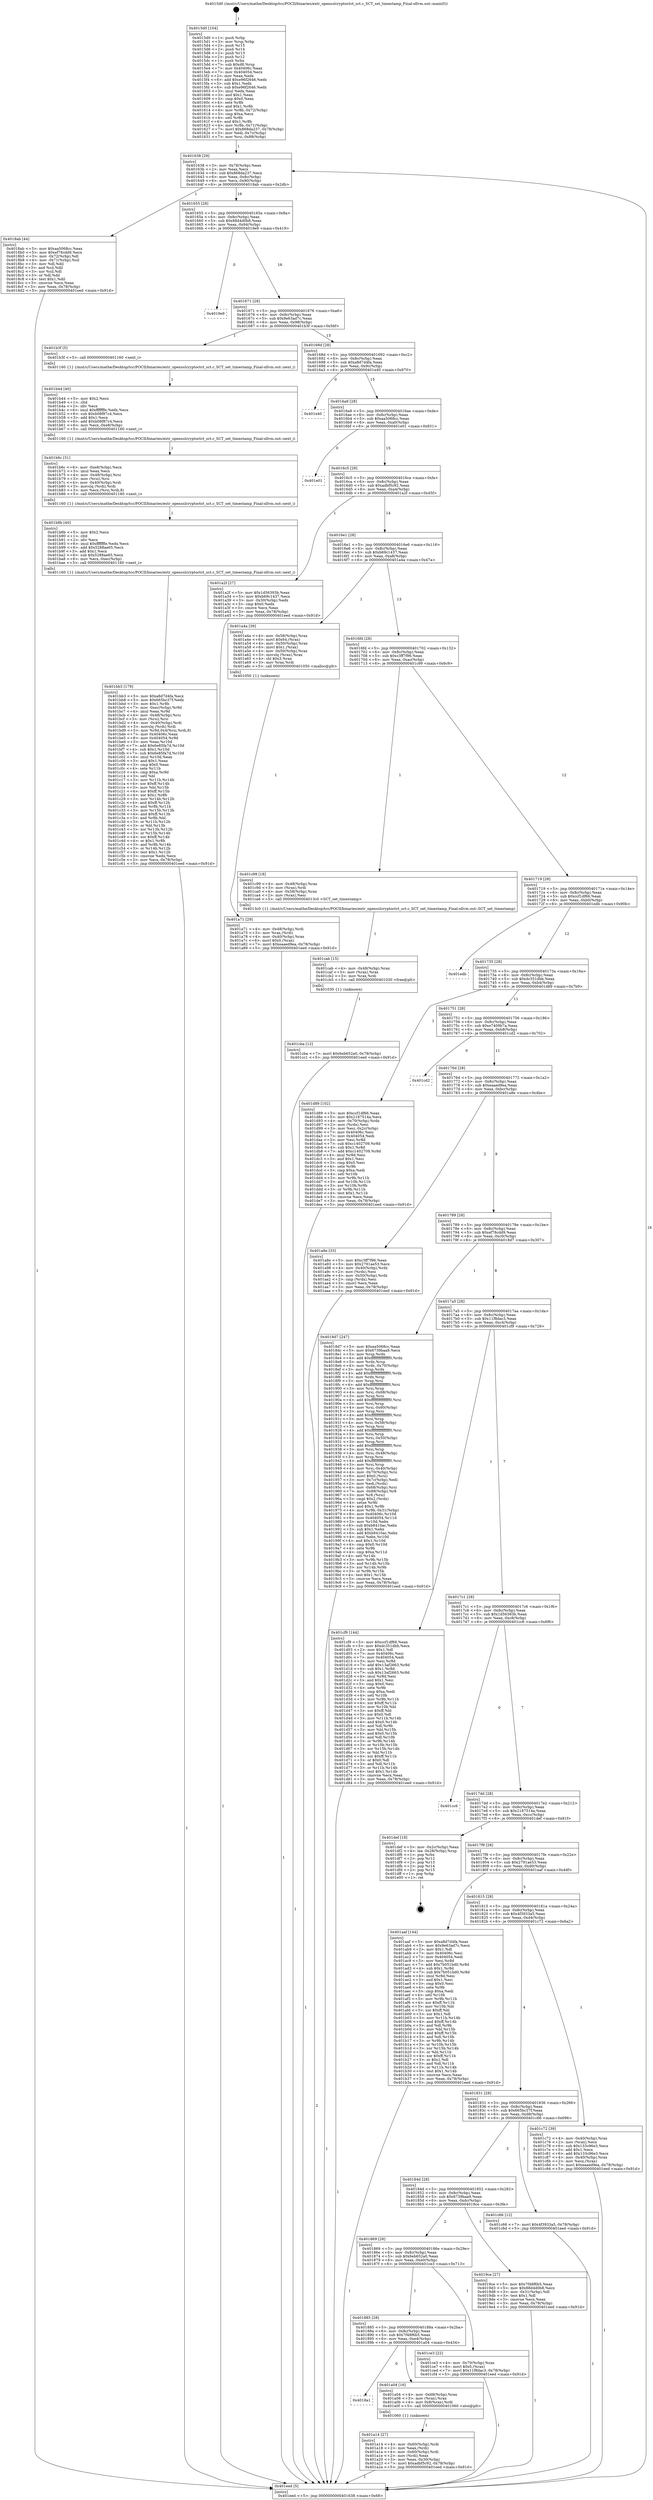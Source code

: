 digraph "0x4015d0" {
  label = "0x4015d0 (/mnt/c/Users/mathe/Desktop/tcc/POCII/binaries/extr_opensslcryptoctct_sct.c_SCT_set_timestamp_Final-ollvm.out::main(0))"
  labelloc = "t"
  node[shape=record]

  Entry [label="",width=0.3,height=0.3,shape=circle,fillcolor=black,style=filled]
  "0x401638" [label="{
     0x401638 [29]\l
     | [instrs]\l
     &nbsp;&nbsp;0x401638 \<+3\>: mov -0x78(%rbp),%eax\l
     &nbsp;&nbsp;0x40163b \<+2\>: mov %eax,%ecx\l
     &nbsp;&nbsp;0x40163d \<+6\>: sub $0x868da237,%ecx\l
     &nbsp;&nbsp;0x401643 \<+6\>: mov %eax,-0x8c(%rbp)\l
     &nbsp;&nbsp;0x401649 \<+6\>: mov %ecx,-0x90(%rbp)\l
     &nbsp;&nbsp;0x40164f \<+6\>: je 00000000004018ab \<main+0x2db\>\l
  }"]
  "0x4018ab" [label="{
     0x4018ab [44]\l
     | [instrs]\l
     &nbsp;&nbsp;0x4018ab \<+5\>: mov $0xaa5068cc,%eax\l
     &nbsp;&nbsp;0x4018b0 \<+5\>: mov $0xef78cdd9,%ecx\l
     &nbsp;&nbsp;0x4018b5 \<+3\>: mov -0x72(%rbp),%dl\l
     &nbsp;&nbsp;0x4018b8 \<+4\>: mov -0x71(%rbp),%sil\l
     &nbsp;&nbsp;0x4018bc \<+3\>: mov %dl,%dil\l
     &nbsp;&nbsp;0x4018bf \<+3\>: and %sil,%dil\l
     &nbsp;&nbsp;0x4018c2 \<+3\>: xor %sil,%dl\l
     &nbsp;&nbsp;0x4018c5 \<+3\>: or %dl,%dil\l
     &nbsp;&nbsp;0x4018c8 \<+4\>: test $0x1,%dil\l
     &nbsp;&nbsp;0x4018cc \<+3\>: cmovne %ecx,%eax\l
     &nbsp;&nbsp;0x4018cf \<+3\>: mov %eax,-0x78(%rbp)\l
     &nbsp;&nbsp;0x4018d2 \<+5\>: jmp 0000000000401eed \<main+0x91d\>\l
  }"]
  "0x401655" [label="{
     0x401655 [28]\l
     | [instrs]\l
     &nbsp;&nbsp;0x401655 \<+5\>: jmp 000000000040165a \<main+0x8a\>\l
     &nbsp;&nbsp;0x40165a \<+6\>: mov -0x8c(%rbp),%eax\l
     &nbsp;&nbsp;0x401660 \<+5\>: sub $0x88d4d0b8,%eax\l
     &nbsp;&nbsp;0x401665 \<+6\>: mov %eax,-0x94(%rbp)\l
     &nbsp;&nbsp;0x40166b \<+6\>: je 00000000004019e9 \<main+0x419\>\l
  }"]
  "0x401eed" [label="{
     0x401eed [5]\l
     | [instrs]\l
     &nbsp;&nbsp;0x401eed \<+5\>: jmp 0000000000401638 \<main+0x68\>\l
  }"]
  "0x4015d0" [label="{
     0x4015d0 [104]\l
     | [instrs]\l
     &nbsp;&nbsp;0x4015d0 \<+1\>: push %rbp\l
     &nbsp;&nbsp;0x4015d1 \<+3\>: mov %rsp,%rbp\l
     &nbsp;&nbsp;0x4015d4 \<+2\>: push %r15\l
     &nbsp;&nbsp;0x4015d6 \<+2\>: push %r14\l
     &nbsp;&nbsp;0x4015d8 \<+2\>: push %r13\l
     &nbsp;&nbsp;0x4015da \<+2\>: push %r12\l
     &nbsp;&nbsp;0x4015dc \<+1\>: push %rbx\l
     &nbsp;&nbsp;0x4015dd \<+7\>: sub $0xd8,%rsp\l
     &nbsp;&nbsp;0x4015e4 \<+7\>: mov 0x40406c,%eax\l
     &nbsp;&nbsp;0x4015eb \<+7\>: mov 0x404054,%ecx\l
     &nbsp;&nbsp;0x4015f2 \<+2\>: mov %eax,%edx\l
     &nbsp;&nbsp;0x4015f4 \<+6\>: add $0xe96f2646,%edx\l
     &nbsp;&nbsp;0x4015fa \<+3\>: sub $0x1,%edx\l
     &nbsp;&nbsp;0x4015fd \<+6\>: sub $0xe96f2646,%edx\l
     &nbsp;&nbsp;0x401603 \<+3\>: imul %edx,%eax\l
     &nbsp;&nbsp;0x401606 \<+3\>: and $0x1,%eax\l
     &nbsp;&nbsp;0x401609 \<+3\>: cmp $0x0,%eax\l
     &nbsp;&nbsp;0x40160c \<+4\>: sete %r8b\l
     &nbsp;&nbsp;0x401610 \<+4\>: and $0x1,%r8b\l
     &nbsp;&nbsp;0x401614 \<+4\>: mov %r8b,-0x72(%rbp)\l
     &nbsp;&nbsp;0x401618 \<+3\>: cmp $0xa,%ecx\l
     &nbsp;&nbsp;0x40161b \<+4\>: setl %r8b\l
     &nbsp;&nbsp;0x40161f \<+4\>: and $0x1,%r8b\l
     &nbsp;&nbsp;0x401623 \<+4\>: mov %r8b,-0x71(%rbp)\l
     &nbsp;&nbsp;0x401627 \<+7\>: movl $0x868da237,-0x78(%rbp)\l
     &nbsp;&nbsp;0x40162e \<+3\>: mov %edi,-0x7c(%rbp)\l
     &nbsp;&nbsp;0x401631 \<+7\>: mov %rsi,-0x88(%rbp)\l
  }"]
  Exit [label="",width=0.3,height=0.3,shape=circle,fillcolor=black,style=filled,peripheries=2]
  "0x4019e9" [label="{
     0x4019e9\l
  }", style=dashed]
  "0x401671" [label="{
     0x401671 [28]\l
     | [instrs]\l
     &nbsp;&nbsp;0x401671 \<+5\>: jmp 0000000000401676 \<main+0xa6\>\l
     &nbsp;&nbsp;0x401676 \<+6\>: mov -0x8c(%rbp),%eax\l
     &nbsp;&nbsp;0x40167c \<+5\>: sub $0x9e63ad7c,%eax\l
     &nbsp;&nbsp;0x401681 \<+6\>: mov %eax,-0x98(%rbp)\l
     &nbsp;&nbsp;0x401687 \<+6\>: je 0000000000401b3f \<main+0x56f\>\l
  }"]
  "0x401cba" [label="{
     0x401cba [12]\l
     | [instrs]\l
     &nbsp;&nbsp;0x401cba \<+7\>: movl $0x6eb652a0,-0x78(%rbp)\l
     &nbsp;&nbsp;0x401cc1 \<+5\>: jmp 0000000000401eed \<main+0x91d\>\l
  }"]
  "0x401b3f" [label="{
     0x401b3f [5]\l
     | [instrs]\l
     &nbsp;&nbsp;0x401b3f \<+5\>: call 0000000000401160 \<next_i\>\l
     | [calls]\l
     &nbsp;&nbsp;0x401160 \{1\} (/mnt/c/Users/mathe/Desktop/tcc/POCII/binaries/extr_opensslcryptoctct_sct.c_SCT_set_timestamp_Final-ollvm.out::next_i)\l
  }"]
  "0x40168d" [label="{
     0x40168d [28]\l
     | [instrs]\l
     &nbsp;&nbsp;0x40168d \<+5\>: jmp 0000000000401692 \<main+0xc2\>\l
     &nbsp;&nbsp;0x401692 \<+6\>: mov -0x8c(%rbp),%eax\l
     &nbsp;&nbsp;0x401698 \<+5\>: sub $0xa8d7d4fa,%eax\l
     &nbsp;&nbsp;0x40169d \<+6\>: mov %eax,-0x9c(%rbp)\l
     &nbsp;&nbsp;0x4016a3 \<+6\>: je 0000000000401e40 \<main+0x870\>\l
  }"]
  "0x401cab" [label="{
     0x401cab [15]\l
     | [instrs]\l
     &nbsp;&nbsp;0x401cab \<+4\>: mov -0x48(%rbp),%rax\l
     &nbsp;&nbsp;0x401caf \<+3\>: mov (%rax),%rax\l
     &nbsp;&nbsp;0x401cb2 \<+3\>: mov %rax,%rdi\l
     &nbsp;&nbsp;0x401cb5 \<+5\>: call 0000000000401030 \<free@plt\>\l
     | [calls]\l
     &nbsp;&nbsp;0x401030 \{1\} (unknown)\l
  }"]
  "0x401e40" [label="{
     0x401e40\l
  }", style=dashed]
  "0x4016a9" [label="{
     0x4016a9 [28]\l
     | [instrs]\l
     &nbsp;&nbsp;0x4016a9 \<+5\>: jmp 00000000004016ae \<main+0xde\>\l
     &nbsp;&nbsp;0x4016ae \<+6\>: mov -0x8c(%rbp),%eax\l
     &nbsp;&nbsp;0x4016b4 \<+5\>: sub $0xaa5068cc,%eax\l
     &nbsp;&nbsp;0x4016b9 \<+6\>: mov %eax,-0xa0(%rbp)\l
     &nbsp;&nbsp;0x4016bf \<+6\>: je 0000000000401e01 \<main+0x831\>\l
  }"]
  "0x401bb3" [label="{
     0x401bb3 [179]\l
     | [instrs]\l
     &nbsp;&nbsp;0x401bb3 \<+5\>: mov $0xa8d7d4fa,%ecx\l
     &nbsp;&nbsp;0x401bb8 \<+5\>: mov $0x665bc37f,%edx\l
     &nbsp;&nbsp;0x401bbd \<+3\>: mov $0x1,%r8b\l
     &nbsp;&nbsp;0x401bc0 \<+7\>: mov -0xec(%rbp),%r9d\l
     &nbsp;&nbsp;0x401bc7 \<+4\>: imul %eax,%r9d\l
     &nbsp;&nbsp;0x401bcb \<+4\>: mov -0x48(%rbp),%rsi\l
     &nbsp;&nbsp;0x401bcf \<+3\>: mov (%rsi),%rsi\l
     &nbsp;&nbsp;0x401bd2 \<+4\>: mov -0x40(%rbp),%rdi\l
     &nbsp;&nbsp;0x401bd6 \<+3\>: movslq (%rdi),%rdi\l
     &nbsp;&nbsp;0x401bd9 \<+5\>: mov %r9d,0x4(%rsi,%rdi,8)\l
     &nbsp;&nbsp;0x401bde \<+7\>: mov 0x40406c,%eax\l
     &nbsp;&nbsp;0x401be5 \<+8\>: mov 0x404054,%r9d\l
     &nbsp;&nbsp;0x401bed \<+3\>: mov %eax,%r10d\l
     &nbsp;&nbsp;0x401bf0 \<+7\>: add $0x6e85fa7d,%r10d\l
     &nbsp;&nbsp;0x401bf7 \<+4\>: sub $0x1,%r10d\l
     &nbsp;&nbsp;0x401bfb \<+7\>: sub $0x6e85fa7d,%r10d\l
     &nbsp;&nbsp;0x401c02 \<+4\>: imul %r10d,%eax\l
     &nbsp;&nbsp;0x401c06 \<+3\>: and $0x1,%eax\l
     &nbsp;&nbsp;0x401c09 \<+3\>: cmp $0x0,%eax\l
     &nbsp;&nbsp;0x401c0c \<+4\>: sete %r11b\l
     &nbsp;&nbsp;0x401c10 \<+4\>: cmp $0xa,%r9d\l
     &nbsp;&nbsp;0x401c14 \<+3\>: setl %bl\l
     &nbsp;&nbsp;0x401c17 \<+3\>: mov %r11b,%r14b\l
     &nbsp;&nbsp;0x401c1a \<+4\>: xor $0xff,%r14b\l
     &nbsp;&nbsp;0x401c1e \<+3\>: mov %bl,%r15b\l
     &nbsp;&nbsp;0x401c21 \<+4\>: xor $0xff,%r15b\l
     &nbsp;&nbsp;0x401c25 \<+4\>: xor $0x1,%r8b\l
     &nbsp;&nbsp;0x401c29 \<+3\>: mov %r14b,%r12b\l
     &nbsp;&nbsp;0x401c2c \<+4\>: and $0xff,%r12b\l
     &nbsp;&nbsp;0x401c30 \<+3\>: and %r8b,%r11b\l
     &nbsp;&nbsp;0x401c33 \<+3\>: mov %r15b,%r13b\l
     &nbsp;&nbsp;0x401c36 \<+4\>: and $0xff,%r13b\l
     &nbsp;&nbsp;0x401c3a \<+3\>: and %r8b,%bl\l
     &nbsp;&nbsp;0x401c3d \<+3\>: or %r11b,%r12b\l
     &nbsp;&nbsp;0x401c40 \<+3\>: or %bl,%r13b\l
     &nbsp;&nbsp;0x401c43 \<+3\>: xor %r13b,%r12b\l
     &nbsp;&nbsp;0x401c46 \<+3\>: or %r15b,%r14b\l
     &nbsp;&nbsp;0x401c49 \<+4\>: xor $0xff,%r14b\l
     &nbsp;&nbsp;0x401c4d \<+4\>: or $0x1,%r8b\l
     &nbsp;&nbsp;0x401c51 \<+3\>: and %r8b,%r14b\l
     &nbsp;&nbsp;0x401c54 \<+3\>: or %r14b,%r12b\l
     &nbsp;&nbsp;0x401c57 \<+4\>: test $0x1,%r12b\l
     &nbsp;&nbsp;0x401c5b \<+3\>: cmovne %edx,%ecx\l
     &nbsp;&nbsp;0x401c5e \<+3\>: mov %ecx,-0x78(%rbp)\l
     &nbsp;&nbsp;0x401c61 \<+5\>: jmp 0000000000401eed \<main+0x91d\>\l
  }"]
  "0x401e01" [label="{
     0x401e01\l
  }", style=dashed]
  "0x4016c5" [label="{
     0x4016c5 [28]\l
     | [instrs]\l
     &nbsp;&nbsp;0x4016c5 \<+5\>: jmp 00000000004016ca \<main+0xfa\>\l
     &nbsp;&nbsp;0x4016ca \<+6\>: mov -0x8c(%rbp),%eax\l
     &nbsp;&nbsp;0x4016d0 \<+5\>: sub $0xadbf5c92,%eax\l
     &nbsp;&nbsp;0x4016d5 \<+6\>: mov %eax,-0xa4(%rbp)\l
     &nbsp;&nbsp;0x4016db \<+6\>: je 0000000000401a2f \<main+0x45f\>\l
  }"]
  "0x401b8b" [label="{
     0x401b8b [40]\l
     | [instrs]\l
     &nbsp;&nbsp;0x401b8b \<+5\>: mov $0x2,%ecx\l
     &nbsp;&nbsp;0x401b90 \<+1\>: cltd\l
     &nbsp;&nbsp;0x401b91 \<+2\>: idiv %ecx\l
     &nbsp;&nbsp;0x401b93 \<+6\>: imul $0xfffffffe,%edx,%ecx\l
     &nbsp;&nbsp;0x401b99 \<+6\>: add $0x5288ae65,%ecx\l
     &nbsp;&nbsp;0x401b9f \<+3\>: add $0x1,%ecx\l
     &nbsp;&nbsp;0x401ba2 \<+6\>: sub $0x5288ae65,%ecx\l
     &nbsp;&nbsp;0x401ba8 \<+6\>: mov %ecx,-0xec(%rbp)\l
     &nbsp;&nbsp;0x401bae \<+5\>: call 0000000000401160 \<next_i\>\l
     | [calls]\l
     &nbsp;&nbsp;0x401160 \{1\} (/mnt/c/Users/mathe/Desktop/tcc/POCII/binaries/extr_opensslcryptoctct_sct.c_SCT_set_timestamp_Final-ollvm.out::next_i)\l
  }"]
  "0x401a2f" [label="{
     0x401a2f [27]\l
     | [instrs]\l
     &nbsp;&nbsp;0x401a2f \<+5\>: mov $0x1d56393b,%eax\l
     &nbsp;&nbsp;0x401a34 \<+5\>: mov $0xb69c1437,%ecx\l
     &nbsp;&nbsp;0x401a39 \<+3\>: mov -0x30(%rbp),%edx\l
     &nbsp;&nbsp;0x401a3c \<+3\>: cmp $0x0,%edx\l
     &nbsp;&nbsp;0x401a3f \<+3\>: cmove %ecx,%eax\l
     &nbsp;&nbsp;0x401a42 \<+3\>: mov %eax,-0x78(%rbp)\l
     &nbsp;&nbsp;0x401a45 \<+5\>: jmp 0000000000401eed \<main+0x91d\>\l
  }"]
  "0x4016e1" [label="{
     0x4016e1 [28]\l
     | [instrs]\l
     &nbsp;&nbsp;0x4016e1 \<+5\>: jmp 00000000004016e6 \<main+0x116\>\l
     &nbsp;&nbsp;0x4016e6 \<+6\>: mov -0x8c(%rbp),%eax\l
     &nbsp;&nbsp;0x4016ec \<+5\>: sub $0xb69c1437,%eax\l
     &nbsp;&nbsp;0x4016f1 \<+6\>: mov %eax,-0xa8(%rbp)\l
     &nbsp;&nbsp;0x4016f7 \<+6\>: je 0000000000401a4a \<main+0x47a\>\l
  }"]
  "0x401b6c" [label="{
     0x401b6c [31]\l
     | [instrs]\l
     &nbsp;&nbsp;0x401b6c \<+6\>: mov -0xe8(%rbp),%ecx\l
     &nbsp;&nbsp;0x401b72 \<+3\>: imul %eax,%ecx\l
     &nbsp;&nbsp;0x401b75 \<+4\>: mov -0x48(%rbp),%rsi\l
     &nbsp;&nbsp;0x401b79 \<+3\>: mov (%rsi),%rsi\l
     &nbsp;&nbsp;0x401b7c \<+4\>: mov -0x40(%rbp),%rdi\l
     &nbsp;&nbsp;0x401b80 \<+3\>: movslq (%rdi),%rdi\l
     &nbsp;&nbsp;0x401b83 \<+3\>: mov %ecx,(%rsi,%rdi,8)\l
     &nbsp;&nbsp;0x401b86 \<+5\>: call 0000000000401160 \<next_i\>\l
     | [calls]\l
     &nbsp;&nbsp;0x401160 \{1\} (/mnt/c/Users/mathe/Desktop/tcc/POCII/binaries/extr_opensslcryptoctct_sct.c_SCT_set_timestamp_Final-ollvm.out::next_i)\l
  }"]
  "0x401a4a" [label="{
     0x401a4a [39]\l
     | [instrs]\l
     &nbsp;&nbsp;0x401a4a \<+4\>: mov -0x58(%rbp),%rax\l
     &nbsp;&nbsp;0x401a4e \<+6\>: movl $0x64,(%rax)\l
     &nbsp;&nbsp;0x401a54 \<+4\>: mov -0x50(%rbp),%rax\l
     &nbsp;&nbsp;0x401a58 \<+6\>: movl $0x1,(%rax)\l
     &nbsp;&nbsp;0x401a5e \<+4\>: mov -0x50(%rbp),%rax\l
     &nbsp;&nbsp;0x401a62 \<+3\>: movslq (%rax),%rax\l
     &nbsp;&nbsp;0x401a65 \<+4\>: shl $0x3,%rax\l
     &nbsp;&nbsp;0x401a69 \<+3\>: mov %rax,%rdi\l
     &nbsp;&nbsp;0x401a6c \<+5\>: call 0000000000401050 \<malloc@plt\>\l
     | [calls]\l
     &nbsp;&nbsp;0x401050 \{1\} (unknown)\l
  }"]
  "0x4016fd" [label="{
     0x4016fd [28]\l
     | [instrs]\l
     &nbsp;&nbsp;0x4016fd \<+5\>: jmp 0000000000401702 \<main+0x132\>\l
     &nbsp;&nbsp;0x401702 \<+6\>: mov -0x8c(%rbp),%eax\l
     &nbsp;&nbsp;0x401708 \<+5\>: sub $0xc3ff7f96,%eax\l
     &nbsp;&nbsp;0x40170d \<+6\>: mov %eax,-0xac(%rbp)\l
     &nbsp;&nbsp;0x401713 \<+6\>: je 0000000000401c99 \<main+0x6c9\>\l
  }"]
  "0x401b44" [label="{
     0x401b44 [40]\l
     | [instrs]\l
     &nbsp;&nbsp;0x401b44 \<+5\>: mov $0x2,%ecx\l
     &nbsp;&nbsp;0x401b49 \<+1\>: cltd\l
     &nbsp;&nbsp;0x401b4a \<+2\>: idiv %ecx\l
     &nbsp;&nbsp;0x401b4c \<+6\>: imul $0xfffffffe,%edx,%ecx\l
     &nbsp;&nbsp;0x401b52 \<+6\>: sub $0xb08f87c4,%ecx\l
     &nbsp;&nbsp;0x401b58 \<+3\>: add $0x1,%ecx\l
     &nbsp;&nbsp;0x401b5b \<+6\>: add $0xb08f87c4,%ecx\l
     &nbsp;&nbsp;0x401b61 \<+6\>: mov %ecx,-0xe8(%rbp)\l
     &nbsp;&nbsp;0x401b67 \<+5\>: call 0000000000401160 \<next_i\>\l
     | [calls]\l
     &nbsp;&nbsp;0x401160 \{1\} (/mnt/c/Users/mathe/Desktop/tcc/POCII/binaries/extr_opensslcryptoctct_sct.c_SCT_set_timestamp_Final-ollvm.out::next_i)\l
  }"]
  "0x401c99" [label="{
     0x401c99 [18]\l
     | [instrs]\l
     &nbsp;&nbsp;0x401c99 \<+4\>: mov -0x48(%rbp),%rax\l
     &nbsp;&nbsp;0x401c9d \<+3\>: mov (%rax),%rdi\l
     &nbsp;&nbsp;0x401ca0 \<+4\>: mov -0x58(%rbp),%rax\l
     &nbsp;&nbsp;0x401ca4 \<+2\>: mov (%rax),%esi\l
     &nbsp;&nbsp;0x401ca6 \<+5\>: call 00000000004013c0 \<SCT_set_timestamp\>\l
     | [calls]\l
     &nbsp;&nbsp;0x4013c0 \{1\} (/mnt/c/Users/mathe/Desktop/tcc/POCII/binaries/extr_opensslcryptoctct_sct.c_SCT_set_timestamp_Final-ollvm.out::SCT_set_timestamp)\l
  }"]
  "0x401719" [label="{
     0x401719 [28]\l
     | [instrs]\l
     &nbsp;&nbsp;0x401719 \<+5\>: jmp 000000000040171e \<main+0x14e\>\l
     &nbsp;&nbsp;0x40171e \<+6\>: mov -0x8c(%rbp),%eax\l
     &nbsp;&nbsp;0x401724 \<+5\>: sub $0xccf1df66,%eax\l
     &nbsp;&nbsp;0x401729 \<+6\>: mov %eax,-0xb0(%rbp)\l
     &nbsp;&nbsp;0x40172f \<+6\>: je 0000000000401edb \<main+0x90b\>\l
  }"]
  "0x401a71" [label="{
     0x401a71 [29]\l
     | [instrs]\l
     &nbsp;&nbsp;0x401a71 \<+4\>: mov -0x48(%rbp),%rdi\l
     &nbsp;&nbsp;0x401a75 \<+3\>: mov %rax,(%rdi)\l
     &nbsp;&nbsp;0x401a78 \<+4\>: mov -0x40(%rbp),%rax\l
     &nbsp;&nbsp;0x401a7c \<+6\>: movl $0x0,(%rax)\l
     &nbsp;&nbsp;0x401a82 \<+7\>: movl $0xeaaed9ea,-0x78(%rbp)\l
     &nbsp;&nbsp;0x401a89 \<+5\>: jmp 0000000000401eed \<main+0x91d\>\l
  }"]
  "0x401edb" [label="{
     0x401edb\l
  }", style=dashed]
  "0x401735" [label="{
     0x401735 [28]\l
     | [instrs]\l
     &nbsp;&nbsp;0x401735 \<+5\>: jmp 000000000040173a \<main+0x16a\>\l
     &nbsp;&nbsp;0x40173a \<+6\>: mov -0x8c(%rbp),%eax\l
     &nbsp;&nbsp;0x401740 \<+5\>: sub $0xdc351dbb,%eax\l
     &nbsp;&nbsp;0x401745 \<+6\>: mov %eax,-0xb4(%rbp)\l
     &nbsp;&nbsp;0x40174b \<+6\>: je 0000000000401d89 \<main+0x7b9\>\l
  }"]
  "0x401a14" [label="{
     0x401a14 [27]\l
     | [instrs]\l
     &nbsp;&nbsp;0x401a14 \<+4\>: mov -0x60(%rbp),%rdi\l
     &nbsp;&nbsp;0x401a18 \<+2\>: mov %eax,(%rdi)\l
     &nbsp;&nbsp;0x401a1a \<+4\>: mov -0x60(%rbp),%rdi\l
     &nbsp;&nbsp;0x401a1e \<+2\>: mov (%rdi),%eax\l
     &nbsp;&nbsp;0x401a20 \<+3\>: mov %eax,-0x30(%rbp)\l
     &nbsp;&nbsp;0x401a23 \<+7\>: movl $0xadbf5c92,-0x78(%rbp)\l
     &nbsp;&nbsp;0x401a2a \<+5\>: jmp 0000000000401eed \<main+0x91d\>\l
  }"]
  "0x401d89" [label="{
     0x401d89 [102]\l
     | [instrs]\l
     &nbsp;&nbsp;0x401d89 \<+5\>: mov $0xccf1df66,%eax\l
     &nbsp;&nbsp;0x401d8e \<+5\>: mov $0x2187514a,%ecx\l
     &nbsp;&nbsp;0x401d93 \<+4\>: mov -0x70(%rbp),%rdx\l
     &nbsp;&nbsp;0x401d97 \<+2\>: mov (%rdx),%esi\l
     &nbsp;&nbsp;0x401d99 \<+3\>: mov %esi,-0x2c(%rbp)\l
     &nbsp;&nbsp;0x401d9c \<+7\>: mov 0x40406c,%esi\l
     &nbsp;&nbsp;0x401da3 \<+7\>: mov 0x404054,%edi\l
     &nbsp;&nbsp;0x401daa \<+3\>: mov %esi,%r8d\l
     &nbsp;&nbsp;0x401dad \<+7\>: sub $0xc1402709,%r8d\l
     &nbsp;&nbsp;0x401db4 \<+4\>: sub $0x1,%r8d\l
     &nbsp;&nbsp;0x401db8 \<+7\>: add $0xc1402709,%r8d\l
     &nbsp;&nbsp;0x401dbf \<+4\>: imul %r8d,%esi\l
     &nbsp;&nbsp;0x401dc3 \<+3\>: and $0x1,%esi\l
     &nbsp;&nbsp;0x401dc6 \<+3\>: cmp $0x0,%esi\l
     &nbsp;&nbsp;0x401dc9 \<+4\>: sete %r9b\l
     &nbsp;&nbsp;0x401dcd \<+3\>: cmp $0xa,%edi\l
     &nbsp;&nbsp;0x401dd0 \<+4\>: setl %r10b\l
     &nbsp;&nbsp;0x401dd4 \<+3\>: mov %r9b,%r11b\l
     &nbsp;&nbsp;0x401dd7 \<+3\>: and %r10b,%r11b\l
     &nbsp;&nbsp;0x401dda \<+3\>: xor %r10b,%r9b\l
     &nbsp;&nbsp;0x401ddd \<+3\>: or %r9b,%r11b\l
     &nbsp;&nbsp;0x401de0 \<+4\>: test $0x1,%r11b\l
     &nbsp;&nbsp;0x401de4 \<+3\>: cmovne %ecx,%eax\l
     &nbsp;&nbsp;0x401de7 \<+3\>: mov %eax,-0x78(%rbp)\l
     &nbsp;&nbsp;0x401dea \<+5\>: jmp 0000000000401eed \<main+0x91d\>\l
  }"]
  "0x401751" [label="{
     0x401751 [28]\l
     | [instrs]\l
     &nbsp;&nbsp;0x401751 \<+5\>: jmp 0000000000401756 \<main+0x186\>\l
     &nbsp;&nbsp;0x401756 \<+6\>: mov -0x8c(%rbp),%eax\l
     &nbsp;&nbsp;0x40175c \<+5\>: sub $0xe7409b7a,%eax\l
     &nbsp;&nbsp;0x401761 \<+6\>: mov %eax,-0xb8(%rbp)\l
     &nbsp;&nbsp;0x401767 \<+6\>: je 0000000000401cd2 \<main+0x702\>\l
  }"]
  "0x4018a1" [label="{
     0x4018a1\l
  }", style=dashed]
  "0x401cd2" [label="{
     0x401cd2\l
  }", style=dashed]
  "0x40176d" [label="{
     0x40176d [28]\l
     | [instrs]\l
     &nbsp;&nbsp;0x40176d \<+5\>: jmp 0000000000401772 \<main+0x1a2\>\l
     &nbsp;&nbsp;0x401772 \<+6\>: mov -0x8c(%rbp),%eax\l
     &nbsp;&nbsp;0x401778 \<+5\>: sub $0xeaaed9ea,%eax\l
     &nbsp;&nbsp;0x40177d \<+6\>: mov %eax,-0xbc(%rbp)\l
     &nbsp;&nbsp;0x401783 \<+6\>: je 0000000000401a8e \<main+0x4be\>\l
  }"]
  "0x401a04" [label="{
     0x401a04 [16]\l
     | [instrs]\l
     &nbsp;&nbsp;0x401a04 \<+4\>: mov -0x68(%rbp),%rax\l
     &nbsp;&nbsp;0x401a08 \<+3\>: mov (%rax),%rax\l
     &nbsp;&nbsp;0x401a0b \<+4\>: mov 0x8(%rax),%rdi\l
     &nbsp;&nbsp;0x401a0f \<+5\>: call 0000000000401060 \<atoi@plt\>\l
     | [calls]\l
     &nbsp;&nbsp;0x401060 \{1\} (unknown)\l
  }"]
  "0x401a8e" [label="{
     0x401a8e [33]\l
     | [instrs]\l
     &nbsp;&nbsp;0x401a8e \<+5\>: mov $0xc3ff7f96,%eax\l
     &nbsp;&nbsp;0x401a93 \<+5\>: mov $0x2791ae53,%ecx\l
     &nbsp;&nbsp;0x401a98 \<+4\>: mov -0x40(%rbp),%rdx\l
     &nbsp;&nbsp;0x401a9c \<+2\>: mov (%rdx),%esi\l
     &nbsp;&nbsp;0x401a9e \<+4\>: mov -0x50(%rbp),%rdx\l
     &nbsp;&nbsp;0x401aa2 \<+2\>: cmp (%rdx),%esi\l
     &nbsp;&nbsp;0x401aa4 \<+3\>: cmovl %ecx,%eax\l
     &nbsp;&nbsp;0x401aa7 \<+3\>: mov %eax,-0x78(%rbp)\l
     &nbsp;&nbsp;0x401aaa \<+5\>: jmp 0000000000401eed \<main+0x91d\>\l
  }"]
  "0x401789" [label="{
     0x401789 [28]\l
     | [instrs]\l
     &nbsp;&nbsp;0x401789 \<+5\>: jmp 000000000040178e \<main+0x1be\>\l
     &nbsp;&nbsp;0x40178e \<+6\>: mov -0x8c(%rbp),%eax\l
     &nbsp;&nbsp;0x401794 \<+5\>: sub $0xef78cdd9,%eax\l
     &nbsp;&nbsp;0x401799 \<+6\>: mov %eax,-0xc0(%rbp)\l
     &nbsp;&nbsp;0x40179f \<+6\>: je 00000000004018d7 \<main+0x307\>\l
  }"]
  "0x401885" [label="{
     0x401885 [28]\l
     | [instrs]\l
     &nbsp;&nbsp;0x401885 \<+5\>: jmp 000000000040188a \<main+0x2ba\>\l
     &nbsp;&nbsp;0x40188a \<+6\>: mov -0x8c(%rbp),%eax\l
     &nbsp;&nbsp;0x401890 \<+5\>: sub $0x7f48f6b5,%eax\l
     &nbsp;&nbsp;0x401895 \<+6\>: mov %eax,-0xe4(%rbp)\l
     &nbsp;&nbsp;0x40189b \<+6\>: je 0000000000401a04 \<main+0x434\>\l
  }"]
  "0x4018d7" [label="{
     0x4018d7 [247]\l
     | [instrs]\l
     &nbsp;&nbsp;0x4018d7 \<+5\>: mov $0xaa5068cc,%eax\l
     &nbsp;&nbsp;0x4018dc \<+5\>: mov $0x6739baa9,%ecx\l
     &nbsp;&nbsp;0x4018e1 \<+3\>: mov %rsp,%rdx\l
     &nbsp;&nbsp;0x4018e4 \<+4\>: add $0xfffffffffffffff0,%rdx\l
     &nbsp;&nbsp;0x4018e8 \<+3\>: mov %rdx,%rsp\l
     &nbsp;&nbsp;0x4018eb \<+4\>: mov %rdx,-0x70(%rbp)\l
     &nbsp;&nbsp;0x4018ef \<+3\>: mov %rsp,%rdx\l
     &nbsp;&nbsp;0x4018f2 \<+4\>: add $0xfffffffffffffff0,%rdx\l
     &nbsp;&nbsp;0x4018f6 \<+3\>: mov %rdx,%rsp\l
     &nbsp;&nbsp;0x4018f9 \<+3\>: mov %rsp,%rsi\l
     &nbsp;&nbsp;0x4018fc \<+4\>: add $0xfffffffffffffff0,%rsi\l
     &nbsp;&nbsp;0x401900 \<+3\>: mov %rsi,%rsp\l
     &nbsp;&nbsp;0x401903 \<+4\>: mov %rsi,-0x68(%rbp)\l
     &nbsp;&nbsp;0x401907 \<+3\>: mov %rsp,%rsi\l
     &nbsp;&nbsp;0x40190a \<+4\>: add $0xfffffffffffffff0,%rsi\l
     &nbsp;&nbsp;0x40190e \<+3\>: mov %rsi,%rsp\l
     &nbsp;&nbsp;0x401911 \<+4\>: mov %rsi,-0x60(%rbp)\l
     &nbsp;&nbsp;0x401915 \<+3\>: mov %rsp,%rsi\l
     &nbsp;&nbsp;0x401918 \<+4\>: add $0xfffffffffffffff0,%rsi\l
     &nbsp;&nbsp;0x40191c \<+3\>: mov %rsi,%rsp\l
     &nbsp;&nbsp;0x40191f \<+4\>: mov %rsi,-0x58(%rbp)\l
     &nbsp;&nbsp;0x401923 \<+3\>: mov %rsp,%rsi\l
     &nbsp;&nbsp;0x401926 \<+4\>: add $0xfffffffffffffff0,%rsi\l
     &nbsp;&nbsp;0x40192a \<+3\>: mov %rsi,%rsp\l
     &nbsp;&nbsp;0x40192d \<+4\>: mov %rsi,-0x50(%rbp)\l
     &nbsp;&nbsp;0x401931 \<+3\>: mov %rsp,%rsi\l
     &nbsp;&nbsp;0x401934 \<+4\>: add $0xfffffffffffffff0,%rsi\l
     &nbsp;&nbsp;0x401938 \<+3\>: mov %rsi,%rsp\l
     &nbsp;&nbsp;0x40193b \<+4\>: mov %rsi,-0x48(%rbp)\l
     &nbsp;&nbsp;0x40193f \<+3\>: mov %rsp,%rsi\l
     &nbsp;&nbsp;0x401942 \<+4\>: add $0xfffffffffffffff0,%rsi\l
     &nbsp;&nbsp;0x401946 \<+3\>: mov %rsi,%rsp\l
     &nbsp;&nbsp;0x401949 \<+4\>: mov %rsi,-0x40(%rbp)\l
     &nbsp;&nbsp;0x40194d \<+4\>: mov -0x70(%rbp),%rsi\l
     &nbsp;&nbsp;0x401951 \<+6\>: movl $0x0,(%rsi)\l
     &nbsp;&nbsp;0x401957 \<+3\>: mov -0x7c(%rbp),%edi\l
     &nbsp;&nbsp;0x40195a \<+2\>: mov %edi,(%rdx)\l
     &nbsp;&nbsp;0x40195c \<+4\>: mov -0x68(%rbp),%rsi\l
     &nbsp;&nbsp;0x401960 \<+7\>: mov -0x88(%rbp),%r8\l
     &nbsp;&nbsp;0x401967 \<+3\>: mov %r8,(%rsi)\l
     &nbsp;&nbsp;0x40196a \<+3\>: cmpl $0x2,(%rdx)\l
     &nbsp;&nbsp;0x40196d \<+4\>: setne %r9b\l
     &nbsp;&nbsp;0x401971 \<+4\>: and $0x1,%r9b\l
     &nbsp;&nbsp;0x401975 \<+4\>: mov %r9b,-0x31(%rbp)\l
     &nbsp;&nbsp;0x401979 \<+8\>: mov 0x40406c,%r10d\l
     &nbsp;&nbsp;0x401981 \<+8\>: mov 0x404054,%r11d\l
     &nbsp;&nbsp;0x401989 \<+3\>: mov %r10d,%ebx\l
     &nbsp;&nbsp;0x40198c \<+6\>: sub $0xb8410ac,%ebx\l
     &nbsp;&nbsp;0x401992 \<+3\>: sub $0x1,%ebx\l
     &nbsp;&nbsp;0x401995 \<+6\>: add $0xb8410ac,%ebx\l
     &nbsp;&nbsp;0x40199b \<+4\>: imul %ebx,%r10d\l
     &nbsp;&nbsp;0x40199f \<+4\>: and $0x1,%r10d\l
     &nbsp;&nbsp;0x4019a3 \<+4\>: cmp $0x0,%r10d\l
     &nbsp;&nbsp;0x4019a7 \<+4\>: sete %r9b\l
     &nbsp;&nbsp;0x4019ab \<+4\>: cmp $0xa,%r11d\l
     &nbsp;&nbsp;0x4019af \<+4\>: setl %r14b\l
     &nbsp;&nbsp;0x4019b3 \<+3\>: mov %r9b,%r15b\l
     &nbsp;&nbsp;0x4019b6 \<+3\>: and %r14b,%r15b\l
     &nbsp;&nbsp;0x4019b9 \<+3\>: xor %r14b,%r9b\l
     &nbsp;&nbsp;0x4019bc \<+3\>: or %r9b,%r15b\l
     &nbsp;&nbsp;0x4019bf \<+4\>: test $0x1,%r15b\l
     &nbsp;&nbsp;0x4019c3 \<+3\>: cmovne %ecx,%eax\l
     &nbsp;&nbsp;0x4019c6 \<+3\>: mov %eax,-0x78(%rbp)\l
     &nbsp;&nbsp;0x4019c9 \<+5\>: jmp 0000000000401eed \<main+0x91d\>\l
  }"]
  "0x4017a5" [label="{
     0x4017a5 [28]\l
     | [instrs]\l
     &nbsp;&nbsp;0x4017a5 \<+5\>: jmp 00000000004017aa \<main+0x1da\>\l
     &nbsp;&nbsp;0x4017aa \<+6\>: mov -0x8c(%rbp),%eax\l
     &nbsp;&nbsp;0x4017b0 \<+5\>: sub $0x11f8dac3,%eax\l
     &nbsp;&nbsp;0x4017b5 \<+6\>: mov %eax,-0xc4(%rbp)\l
     &nbsp;&nbsp;0x4017bb \<+6\>: je 0000000000401cf9 \<main+0x729\>\l
  }"]
  "0x401ce3" [label="{
     0x401ce3 [22]\l
     | [instrs]\l
     &nbsp;&nbsp;0x401ce3 \<+4\>: mov -0x70(%rbp),%rax\l
     &nbsp;&nbsp;0x401ce7 \<+6\>: movl $0x0,(%rax)\l
     &nbsp;&nbsp;0x401ced \<+7\>: movl $0x11f8dac3,-0x78(%rbp)\l
     &nbsp;&nbsp;0x401cf4 \<+5\>: jmp 0000000000401eed \<main+0x91d\>\l
  }"]
  "0x401869" [label="{
     0x401869 [28]\l
     | [instrs]\l
     &nbsp;&nbsp;0x401869 \<+5\>: jmp 000000000040186e \<main+0x29e\>\l
     &nbsp;&nbsp;0x40186e \<+6\>: mov -0x8c(%rbp),%eax\l
     &nbsp;&nbsp;0x401874 \<+5\>: sub $0x6eb652a0,%eax\l
     &nbsp;&nbsp;0x401879 \<+6\>: mov %eax,-0xe0(%rbp)\l
     &nbsp;&nbsp;0x40187f \<+6\>: je 0000000000401ce3 \<main+0x713\>\l
  }"]
  "0x401cf9" [label="{
     0x401cf9 [144]\l
     | [instrs]\l
     &nbsp;&nbsp;0x401cf9 \<+5\>: mov $0xccf1df66,%eax\l
     &nbsp;&nbsp;0x401cfe \<+5\>: mov $0xdc351dbb,%ecx\l
     &nbsp;&nbsp;0x401d03 \<+2\>: mov $0x1,%dl\l
     &nbsp;&nbsp;0x401d05 \<+7\>: mov 0x40406c,%esi\l
     &nbsp;&nbsp;0x401d0c \<+7\>: mov 0x404054,%edi\l
     &nbsp;&nbsp;0x401d13 \<+3\>: mov %esi,%r8d\l
     &nbsp;&nbsp;0x401d16 \<+7\>: add $0x13af2663,%r8d\l
     &nbsp;&nbsp;0x401d1d \<+4\>: sub $0x1,%r8d\l
     &nbsp;&nbsp;0x401d21 \<+7\>: sub $0x13af2663,%r8d\l
     &nbsp;&nbsp;0x401d28 \<+4\>: imul %r8d,%esi\l
     &nbsp;&nbsp;0x401d2c \<+3\>: and $0x1,%esi\l
     &nbsp;&nbsp;0x401d2f \<+3\>: cmp $0x0,%esi\l
     &nbsp;&nbsp;0x401d32 \<+4\>: sete %r9b\l
     &nbsp;&nbsp;0x401d36 \<+3\>: cmp $0xa,%edi\l
     &nbsp;&nbsp;0x401d39 \<+4\>: setl %r10b\l
     &nbsp;&nbsp;0x401d3d \<+3\>: mov %r9b,%r11b\l
     &nbsp;&nbsp;0x401d40 \<+4\>: xor $0xff,%r11b\l
     &nbsp;&nbsp;0x401d44 \<+3\>: mov %r10b,%bl\l
     &nbsp;&nbsp;0x401d47 \<+3\>: xor $0xff,%bl\l
     &nbsp;&nbsp;0x401d4a \<+3\>: xor $0x0,%dl\l
     &nbsp;&nbsp;0x401d4d \<+3\>: mov %r11b,%r14b\l
     &nbsp;&nbsp;0x401d50 \<+4\>: and $0x0,%r14b\l
     &nbsp;&nbsp;0x401d54 \<+3\>: and %dl,%r9b\l
     &nbsp;&nbsp;0x401d57 \<+3\>: mov %bl,%r15b\l
     &nbsp;&nbsp;0x401d5a \<+4\>: and $0x0,%r15b\l
     &nbsp;&nbsp;0x401d5e \<+3\>: and %dl,%r10b\l
     &nbsp;&nbsp;0x401d61 \<+3\>: or %r9b,%r14b\l
     &nbsp;&nbsp;0x401d64 \<+3\>: or %r10b,%r15b\l
     &nbsp;&nbsp;0x401d67 \<+3\>: xor %r15b,%r14b\l
     &nbsp;&nbsp;0x401d6a \<+3\>: or %bl,%r11b\l
     &nbsp;&nbsp;0x401d6d \<+4\>: xor $0xff,%r11b\l
     &nbsp;&nbsp;0x401d71 \<+3\>: or $0x0,%dl\l
     &nbsp;&nbsp;0x401d74 \<+3\>: and %dl,%r11b\l
     &nbsp;&nbsp;0x401d77 \<+3\>: or %r11b,%r14b\l
     &nbsp;&nbsp;0x401d7a \<+4\>: test $0x1,%r14b\l
     &nbsp;&nbsp;0x401d7e \<+3\>: cmovne %ecx,%eax\l
     &nbsp;&nbsp;0x401d81 \<+3\>: mov %eax,-0x78(%rbp)\l
     &nbsp;&nbsp;0x401d84 \<+5\>: jmp 0000000000401eed \<main+0x91d\>\l
  }"]
  "0x4017c1" [label="{
     0x4017c1 [28]\l
     | [instrs]\l
     &nbsp;&nbsp;0x4017c1 \<+5\>: jmp 00000000004017c6 \<main+0x1f6\>\l
     &nbsp;&nbsp;0x4017c6 \<+6\>: mov -0x8c(%rbp),%eax\l
     &nbsp;&nbsp;0x4017cc \<+5\>: sub $0x1d56393b,%eax\l
     &nbsp;&nbsp;0x4017d1 \<+6\>: mov %eax,-0xc8(%rbp)\l
     &nbsp;&nbsp;0x4017d7 \<+6\>: je 0000000000401cc6 \<main+0x6f6\>\l
  }"]
  "0x4019ce" [label="{
     0x4019ce [27]\l
     | [instrs]\l
     &nbsp;&nbsp;0x4019ce \<+5\>: mov $0x7f48f6b5,%eax\l
     &nbsp;&nbsp;0x4019d3 \<+5\>: mov $0x88d4d0b8,%ecx\l
     &nbsp;&nbsp;0x4019d8 \<+3\>: mov -0x31(%rbp),%dl\l
     &nbsp;&nbsp;0x4019db \<+3\>: test $0x1,%dl\l
     &nbsp;&nbsp;0x4019de \<+3\>: cmovne %ecx,%eax\l
     &nbsp;&nbsp;0x4019e1 \<+3\>: mov %eax,-0x78(%rbp)\l
     &nbsp;&nbsp;0x4019e4 \<+5\>: jmp 0000000000401eed \<main+0x91d\>\l
  }"]
  "0x401cc6" [label="{
     0x401cc6\l
  }", style=dashed]
  "0x4017dd" [label="{
     0x4017dd [28]\l
     | [instrs]\l
     &nbsp;&nbsp;0x4017dd \<+5\>: jmp 00000000004017e2 \<main+0x212\>\l
     &nbsp;&nbsp;0x4017e2 \<+6\>: mov -0x8c(%rbp),%eax\l
     &nbsp;&nbsp;0x4017e8 \<+5\>: sub $0x2187514a,%eax\l
     &nbsp;&nbsp;0x4017ed \<+6\>: mov %eax,-0xcc(%rbp)\l
     &nbsp;&nbsp;0x4017f3 \<+6\>: je 0000000000401def \<main+0x81f\>\l
  }"]
  "0x40184d" [label="{
     0x40184d [28]\l
     | [instrs]\l
     &nbsp;&nbsp;0x40184d \<+5\>: jmp 0000000000401852 \<main+0x282\>\l
     &nbsp;&nbsp;0x401852 \<+6\>: mov -0x8c(%rbp),%eax\l
     &nbsp;&nbsp;0x401858 \<+5\>: sub $0x6739baa9,%eax\l
     &nbsp;&nbsp;0x40185d \<+6\>: mov %eax,-0xdc(%rbp)\l
     &nbsp;&nbsp;0x401863 \<+6\>: je 00000000004019ce \<main+0x3fe\>\l
  }"]
  "0x401def" [label="{
     0x401def [18]\l
     | [instrs]\l
     &nbsp;&nbsp;0x401def \<+3\>: mov -0x2c(%rbp),%eax\l
     &nbsp;&nbsp;0x401df2 \<+4\>: lea -0x28(%rbp),%rsp\l
     &nbsp;&nbsp;0x401df6 \<+1\>: pop %rbx\l
     &nbsp;&nbsp;0x401df7 \<+2\>: pop %r12\l
     &nbsp;&nbsp;0x401df9 \<+2\>: pop %r13\l
     &nbsp;&nbsp;0x401dfb \<+2\>: pop %r14\l
     &nbsp;&nbsp;0x401dfd \<+2\>: pop %r15\l
     &nbsp;&nbsp;0x401dff \<+1\>: pop %rbp\l
     &nbsp;&nbsp;0x401e00 \<+1\>: ret\l
  }"]
  "0x4017f9" [label="{
     0x4017f9 [28]\l
     | [instrs]\l
     &nbsp;&nbsp;0x4017f9 \<+5\>: jmp 00000000004017fe \<main+0x22e\>\l
     &nbsp;&nbsp;0x4017fe \<+6\>: mov -0x8c(%rbp),%eax\l
     &nbsp;&nbsp;0x401804 \<+5\>: sub $0x2791ae53,%eax\l
     &nbsp;&nbsp;0x401809 \<+6\>: mov %eax,-0xd0(%rbp)\l
     &nbsp;&nbsp;0x40180f \<+6\>: je 0000000000401aaf \<main+0x4df\>\l
  }"]
  "0x401c66" [label="{
     0x401c66 [12]\l
     | [instrs]\l
     &nbsp;&nbsp;0x401c66 \<+7\>: movl $0x4f3933a5,-0x78(%rbp)\l
     &nbsp;&nbsp;0x401c6d \<+5\>: jmp 0000000000401eed \<main+0x91d\>\l
  }"]
  "0x401aaf" [label="{
     0x401aaf [144]\l
     | [instrs]\l
     &nbsp;&nbsp;0x401aaf \<+5\>: mov $0xa8d7d4fa,%eax\l
     &nbsp;&nbsp;0x401ab4 \<+5\>: mov $0x9e63ad7c,%ecx\l
     &nbsp;&nbsp;0x401ab9 \<+2\>: mov $0x1,%dl\l
     &nbsp;&nbsp;0x401abb \<+7\>: mov 0x40406c,%esi\l
     &nbsp;&nbsp;0x401ac2 \<+7\>: mov 0x404054,%edi\l
     &nbsp;&nbsp;0x401ac9 \<+3\>: mov %esi,%r8d\l
     &nbsp;&nbsp;0x401acc \<+7\>: add $0x7b051bd0,%r8d\l
     &nbsp;&nbsp;0x401ad3 \<+4\>: sub $0x1,%r8d\l
     &nbsp;&nbsp;0x401ad7 \<+7\>: sub $0x7b051bd0,%r8d\l
     &nbsp;&nbsp;0x401ade \<+4\>: imul %r8d,%esi\l
     &nbsp;&nbsp;0x401ae2 \<+3\>: and $0x1,%esi\l
     &nbsp;&nbsp;0x401ae5 \<+3\>: cmp $0x0,%esi\l
     &nbsp;&nbsp;0x401ae8 \<+4\>: sete %r9b\l
     &nbsp;&nbsp;0x401aec \<+3\>: cmp $0xa,%edi\l
     &nbsp;&nbsp;0x401aef \<+4\>: setl %r10b\l
     &nbsp;&nbsp;0x401af3 \<+3\>: mov %r9b,%r11b\l
     &nbsp;&nbsp;0x401af6 \<+4\>: xor $0xff,%r11b\l
     &nbsp;&nbsp;0x401afa \<+3\>: mov %r10b,%bl\l
     &nbsp;&nbsp;0x401afd \<+3\>: xor $0xff,%bl\l
     &nbsp;&nbsp;0x401b00 \<+3\>: xor $0x1,%dl\l
     &nbsp;&nbsp;0x401b03 \<+3\>: mov %r11b,%r14b\l
     &nbsp;&nbsp;0x401b06 \<+4\>: and $0xff,%r14b\l
     &nbsp;&nbsp;0x401b0a \<+3\>: and %dl,%r9b\l
     &nbsp;&nbsp;0x401b0d \<+3\>: mov %bl,%r15b\l
     &nbsp;&nbsp;0x401b10 \<+4\>: and $0xff,%r15b\l
     &nbsp;&nbsp;0x401b14 \<+3\>: and %dl,%r10b\l
     &nbsp;&nbsp;0x401b17 \<+3\>: or %r9b,%r14b\l
     &nbsp;&nbsp;0x401b1a \<+3\>: or %r10b,%r15b\l
     &nbsp;&nbsp;0x401b1d \<+3\>: xor %r15b,%r14b\l
     &nbsp;&nbsp;0x401b20 \<+3\>: or %bl,%r11b\l
     &nbsp;&nbsp;0x401b23 \<+4\>: xor $0xff,%r11b\l
     &nbsp;&nbsp;0x401b27 \<+3\>: or $0x1,%dl\l
     &nbsp;&nbsp;0x401b2a \<+3\>: and %dl,%r11b\l
     &nbsp;&nbsp;0x401b2d \<+3\>: or %r11b,%r14b\l
     &nbsp;&nbsp;0x401b30 \<+4\>: test $0x1,%r14b\l
     &nbsp;&nbsp;0x401b34 \<+3\>: cmovne %ecx,%eax\l
     &nbsp;&nbsp;0x401b37 \<+3\>: mov %eax,-0x78(%rbp)\l
     &nbsp;&nbsp;0x401b3a \<+5\>: jmp 0000000000401eed \<main+0x91d\>\l
  }"]
  "0x401815" [label="{
     0x401815 [28]\l
     | [instrs]\l
     &nbsp;&nbsp;0x401815 \<+5\>: jmp 000000000040181a \<main+0x24a\>\l
     &nbsp;&nbsp;0x40181a \<+6\>: mov -0x8c(%rbp),%eax\l
     &nbsp;&nbsp;0x401820 \<+5\>: sub $0x4f3933a5,%eax\l
     &nbsp;&nbsp;0x401825 \<+6\>: mov %eax,-0xd4(%rbp)\l
     &nbsp;&nbsp;0x40182b \<+6\>: je 0000000000401c72 \<main+0x6a2\>\l
  }"]
  "0x401831" [label="{
     0x401831 [28]\l
     | [instrs]\l
     &nbsp;&nbsp;0x401831 \<+5\>: jmp 0000000000401836 \<main+0x266\>\l
     &nbsp;&nbsp;0x401836 \<+6\>: mov -0x8c(%rbp),%eax\l
     &nbsp;&nbsp;0x40183c \<+5\>: sub $0x665bc37f,%eax\l
     &nbsp;&nbsp;0x401841 \<+6\>: mov %eax,-0xd8(%rbp)\l
     &nbsp;&nbsp;0x401847 \<+6\>: je 0000000000401c66 \<main+0x696\>\l
  }"]
  "0x401c72" [label="{
     0x401c72 [39]\l
     | [instrs]\l
     &nbsp;&nbsp;0x401c72 \<+4\>: mov -0x40(%rbp),%rax\l
     &nbsp;&nbsp;0x401c76 \<+2\>: mov (%rax),%ecx\l
     &nbsp;&nbsp;0x401c78 \<+6\>: sub $0x133c96e3,%ecx\l
     &nbsp;&nbsp;0x401c7e \<+3\>: add $0x1,%ecx\l
     &nbsp;&nbsp;0x401c81 \<+6\>: add $0x133c96e3,%ecx\l
     &nbsp;&nbsp;0x401c87 \<+4\>: mov -0x40(%rbp),%rax\l
     &nbsp;&nbsp;0x401c8b \<+2\>: mov %ecx,(%rax)\l
     &nbsp;&nbsp;0x401c8d \<+7\>: movl $0xeaaed9ea,-0x78(%rbp)\l
     &nbsp;&nbsp;0x401c94 \<+5\>: jmp 0000000000401eed \<main+0x91d\>\l
  }"]
  Entry -> "0x4015d0" [label=" 1"]
  "0x401638" -> "0x4018ab" [label=" 1"]
  "0x401638" -> "0x401655" [label=" 16"]
  "0x4018ab" -> "0x401eed" [label=" 1"]
  "0x4015d0" -> "0x401638" [label=" 1"]
  "0x401eed" -> "0x401638" [label=" 16"]
  "0x401def" -> Exit [label=" 1"]
  "0x401655" -> "0x4019e9" [label=" 0"]
  "0x401655" -> "0x401671" [label=" 16"]
  "0x401d89" -> "0x401eed" [label=" 1"]
  "0x401671" -> "0x401b3f" [label=" 1"]
  "0x401671" -> "0x40168d" [label=" 15"]
  "0x401cf9" -> "0x401eed" [label=" 1"]
  "0x40168d" -> "0x401e40" [label=" 0"]
  "0x40168d" -> "0x4016a9" [label=" 15"]
  "0x401ce3" -> "0x401eed" [label=" 1"]
  "0x4016a9" -> "0x401e01" [label=" 0"]
  "0x4016a9" -> "0x4016c5" [label=" 15"]
  "0x401cba" -> "0x401eed" [label=" 1"]
  "0x4016c5" -> "0x401a2f" [label=" 1"]
  "0x4016c5" -> "0x4016e1" [label=" 14"]
  "0x401cab" -> "0x401cba" [label=" 1"]
  "0x4016e1" -> "0x401a4a" [label=" 1"]
  "0x4016e1" -> "0x4016fd" [label=" 13"]
  "0x401c99" -> "0x401cab" [label=" 1"]
  "0x4016fd" -> "0x401c99" [label=" 1"]
  "0x4016fd" -> "0x401719" [label=" 12"]
  "0x401c72" -> "0x401eed" [label=" 1"]
  "0x401719" -> "0x401edb" [label=" 0"]
  "0x401719" -> "0x401735" [label=" 12"]
  "0x401c66" -> "0x401eed" [label=" 1"]
  "0x401735" -> "0x401d89" [label=" 1"]
  "0x401735" -> "0x401751" [label=" 11"]
  "0x401bb3" -> "0x401eed" [label=" 1"]
  "0x401751" -> "0x401cd2" [label=" 0"]
  "0x401751" -> "0x40176d" [label=" 11"]
  "0x401b8b" -> "0x401bb3" [label=" 1"]
  "0x40176d" -> "0x401a8e" [label=" 2"]
  "0x40176d" -> "0x401789" [label=" 9"]
  "0x401b6c" -> "0x401b8b" [label=" 1"]
  "0x401789" -> "0x4018d7" [label=" 1"]
  "0x401789" -> "0x4017a5" [label=" 8"]
  "0x401b3f" -> "0x401b44" [label=" 1"]
  "0x4018d7" -> "0x401eed" [label=" 1"]
  "0x401aaf" -> "0x401eed" [label=" 1"]
  "0x4017a5" -> "0x401cf9" [label=" 1"]
  "0x4017a5" -> "0x4017c1" [label=" 7"]
  "0x401a71" -> "0x401eed" [label=" 1"]
  "0x4017c1" -> "0x401cc6" [label=" 0"]
  "0x4017c1" -> "0x4017dd" [label=" 7"]
  "0x401a4a" -> "0x401a71" [label=" 1"]
  "0x4017dd" -> "0x401def" [label=" 1"]
  "0x4017dd" -> "0x4017f9" [label=" 6"]
  "0x401a14" -> "0x401eed" [label=" 1"]
  "0x4017f9" -> "0x401aaf" [label=" 1"]
  "0x4017f9" -> "0x401815" [label=" 5"]
  "0x401a04" -> "0x401a14" [label=" 1"]
  "0x401815" -> "0x401c72" [label=" 1"]
  "0x401815" -> "0x401831" [label=" 4"]
  "0x401885" -> "0x4018a1" [label=" 0"]
  "0x401831" -> "0x401c66" [label=" 1"]
  "0x401831" -> "0x40184d" [label=" 3"]
  "0x401a2f" -> "0x401eed" [label=" 1"]
  "0x40184d" -> "0x4019ce" [label=" 1"]
  "0x40184d" -> "0x401869" [label=" 2"]
  "0x4019ce" -> "0x401eed" [label=" 1"]
  "0x401a8e" -> "0x401eed" [label=" 2"]
  "0x401869" -> "0x401ce3" [label=" 1"]
  "0x401869" -> "0x401885" [label=" 1"]
  "0x401b44" -> "0x401b6c" [label=" 1"]
  "0x401885" -> "0x401a04" [label=" 1"]
}
